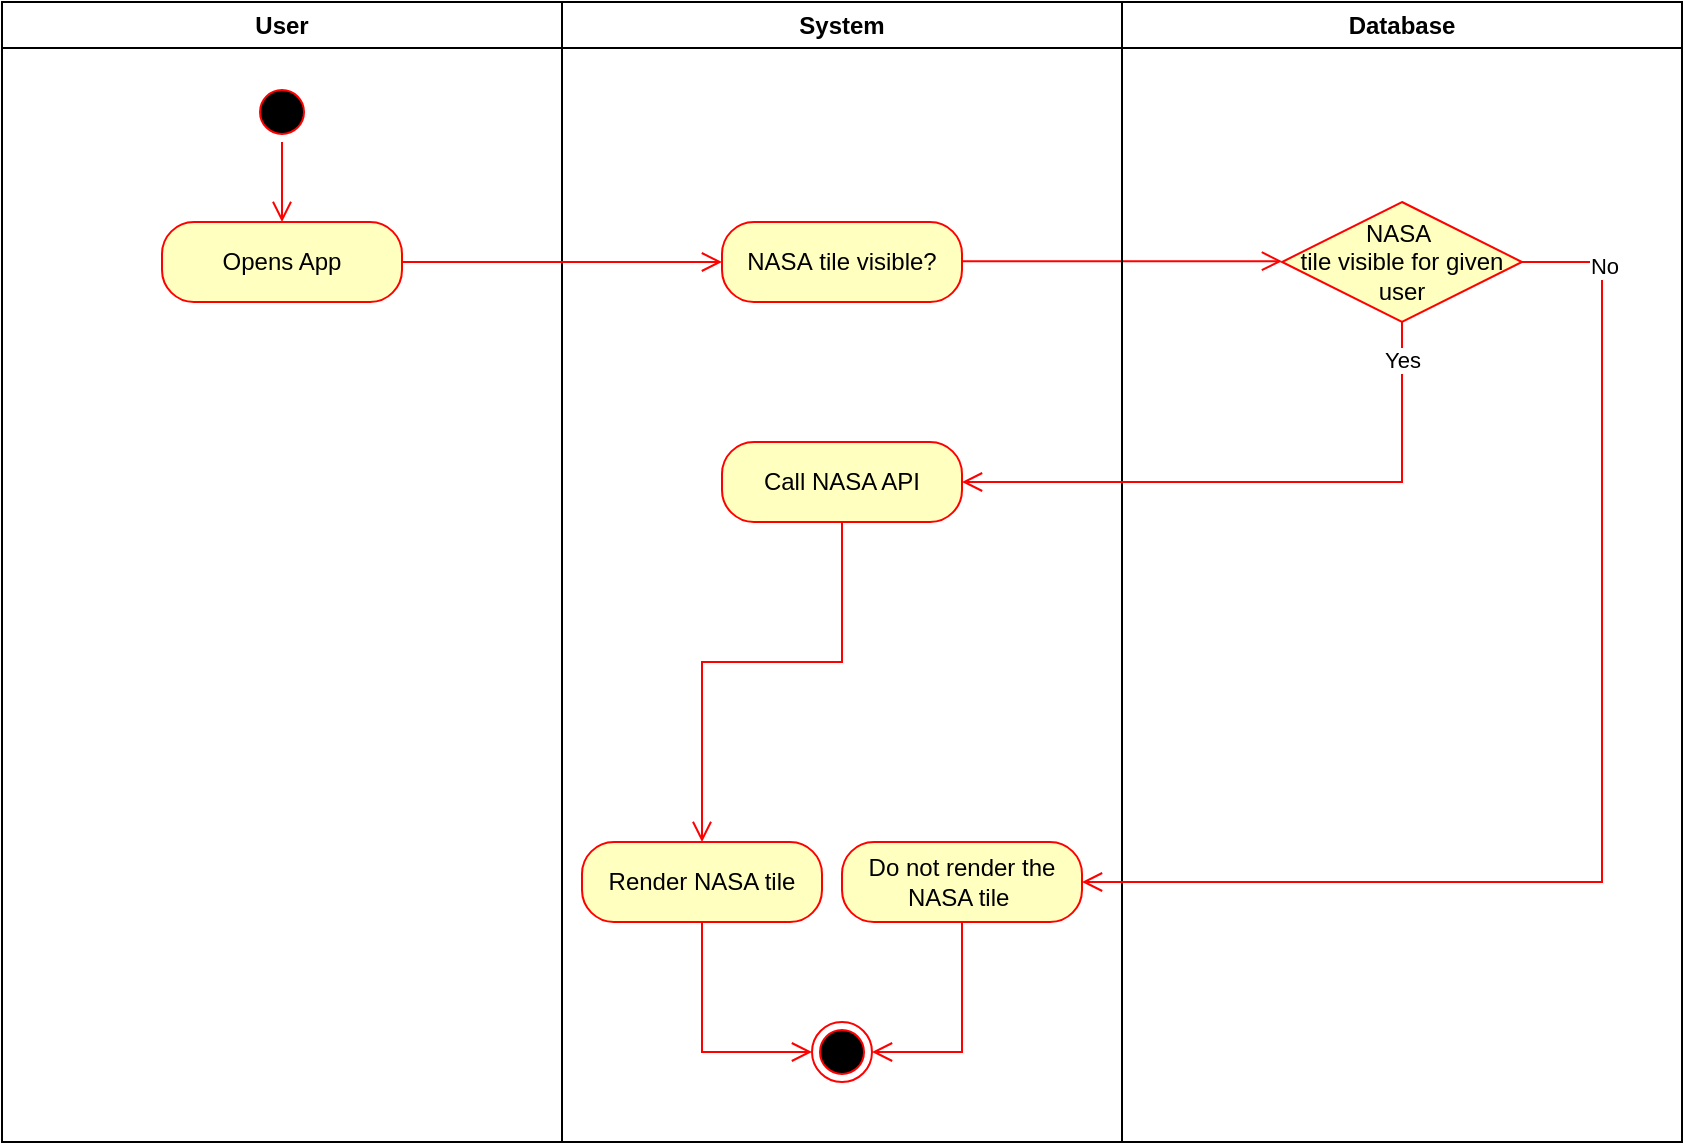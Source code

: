 <mxfile version="17.4.3" type="device"><diagram name="Page-1" id="e7e014a7-5840-1c2e-5031-d8a46d1fe8dd"><mxGraphModel dx="1185" dy="596" grid="1" gridSize="10" guides="1" tooltips="1" connect="1" arrows="1" fold="1" page="1" pageScale="1" pageWidth="1169" pageHeight="826" background="none" math="0" shadow="0"><root><mxCell id="0"/><mxCell id="1" parent="0"/><mxCell id="2" value="User" style="swimlane;whiteSpace=wrap" parent="1" vertex="1"><mxGeometry x="130" y="60" width="280" height="570" as="geometry"/></mxCell><mxCell id="5" value="" style="ellipse;shape=startState;fillColor=#000000;strokeColor=#ff0000;" parent="2" vertex="1"><mxGeometry x="125" y="40" width="30" height="30" as="geometry"/></mxCell><mxCell id="6" value="" style="edgeStyle=elbowEdgeStyle;elbow=horizontal;verticalAlign=bottom;endArrow=open;endSize=8;strokeColor=#FF0000;endFill=1;rounded=0" parent="2" source="5" edge="1"><mxGeometry x="125" y="40" as="geometry"><mxPoint x="140" y="110" as="targetPoint"/></mxGeometry></mxCell><mxCell id="n0E9Aj1LoHDp1H9aJmga-41" value="Opens App" style="rounded=1;whiteSpace=wrap;html=1;arcSize=40;fontColor=#000000;fillColor=#ffffc0;strokeColor=#ff0000;" vertex="1" parent="2"><mxGeometry x="80" y="110" width="120" height="40" as="geometry"/></mxCell><mxCell id="3" value="System" style="swimlane;whiteSpace=wrap" parent="1" vertex="1"><mxGeometry x="410" y="60" width="280" height="570" as="geometry"/></mxCell><mxCell id="38" value="" style="ellipse;shape=endState;fillColor=#000000;strokeColor=#ff0000" parent="3" vertex="1"><mxGeometry x="125" y="510" width="30" height="30" as="geometry"/></mxCell><mxCell id="n0E9Aj1LoHDp1H9aJmga-43" value="NASA&amp;nbsp;tile visible?" style="rounded=1;whiteSpace=wrap;html=1;arcSize=40;fontColor=#000000;fillColor=#ffffc0;strokeColor=#ff0000;" vertex="1" parent="3"><mxGeometry x="80" y="110" width="120" height="40" as="geometry"/></mxCell><mxCell id="n0E9Aj1LoHDp1H9aJmga-51" value="" style="edgeStyle=orthogonalEdgeStyle;html=1;align=left;verticalAlign=top;endArrow=open;endSize=8;strokeColor=#ff0000;rounded=0;exitX=1;exitY=0.5;exitDx=0;exitDy=0;entryX=0;entryY=0.5;entryDx=0;entryDy=0;" edge="1" parent="3"><mxGeometry x="-0.75" y="-20" relative="1" as="geometry"><mxPoint x="360" y="129.58" as="targetPoint"/><mxPoint x="200" y="129.58" as="sourcePoint"/><Array as="points"><mxPoint x="350" y="129.58"/><mxPoint x="350" y="129.58"/></Array><mxPoint as="offset"/></mxGeometry></mxCell><mxCell id="n0E9Aj1LoHDp1H9aJmga-55" value="Call NASA API" style="rounded=1;whiteSpace=wrap;html=1;arcSize=40;fontColor=#000000;fillColor=#ffffc0;strokeColor=#ff0000;" vertex="1" parent="3"><mxGeometry x="80" y="220" width="120" height="40" as="geometry"/></mxCell><mxCell id="n0E9Aj1LoHDp1H9aJmga-57" value="Do not render the NASA tile&amp;nbsp;&lt;span style=&quot;color: rgba(0 , 0 , 0 , 0) ; font-family: monospace ; font-size: 0px&quot;&gt;%3CmxGraphModel%3E%3Croot%3E%3CmxCell%20id%3D%220%22%2F%3E%3CmxCell%20id%3D%221%22%20parent%3D%220%22%2F%3E%3CmxCell%20id%3D%222%22%20value%3D%22Call%20NASA%20API%22%20style%3D%22rounded%3D1%3BwhiteSpace%3Dwrap%3Bhtml%3D1%3BarcSize%3D40%3BfontColor%3D%23000000%3BfillColor%3D%23ffffc0%3BstrokeColor%3D%23ff0000%3B%22%20vertex%3D%221%22%20parent%3D%221%22%3E%3CmxGeometry%20x%3D%22490%22%20y%3D%22280%22%20width%3D%22120%22%20height%3D%2240%22%20as%3D%22geometry%22%2F%3E%3C%2FmxCell%3E%3C%2Froot%3E%3C%2FmxGraphModel%3E t&lt;/span&gt;" style="rounded=1;whiteSpace=wrap;html=1;arcSize=40;fontColor=#000000;fillColor=#ffffc0;strokeColor=#ff0000;" vertex="1" parent="3"><mxGeometry x="140" y="420" width="120" height="40" as="geometry"/></mxCell><mxCell id="n0E9Aj1LoHDp1H9aJmga-58" value="" style="edgeStyle=orthogonalEdgeStyle;html=1;align=left;verticalAlign=top;endArrow=open;endSize=8;strokeColor=#ff0000;rounded=0;exitX=0.5;exitY=1;exitDx=0;exitDy=0;entryX=1;entryY=0.5;entryDx=0;entryDy=0;" edge="1" parent="3" source="n0E9Aj1LoHDp1H9aJmga-57" target="38"><mxGeometry x="-0.75" y="-20" relative="1" as="geometry"><mxPoint x="360" y="490" as="targetPoint"/><mxPoint x="200" y="490" as="sourcePoint"/><Array as="points"><mxPoint x="200" y="525"/></Array><mxPoint as="offset"/></mxGeometry></mxCell><mxCell id="n0E9Aj1LoHDp1H9aJmga-59" value="Render NASA tile" style="rounded=1;whiteSpace=wrap;html=1;arcSize=40;fontColor=#000000;fillColor=#ffffc0;strokeColor=#ff0000;" vertex="1" parent="3"><mxGeometry x="10" y="420" width="120" height="40" as="geometry"/></mxCell><mxCell id="n0E9Aj1LoHDp1H9aJmga-60" value="" style="edgeStyle=orthogonalEdgeStyle;html=1;align=left;verticalAlign=top;endArrow=open;endSize=8;strokeColor=#ff0000;rounded=0;exitX=0.5;exitY=1;exitDx=0;exitDy=0;entryX=0.5;entryY=0;entryDx=0;entryDy=0;" edge="1" parent="3" source="n0E9Aj1LoHDp1H9aJmga-55" target="n0E9Aj1LoHDp1H9aJmga-59"><mxGeometry x="-0.75" y="-20" relative="1" as="geometry"><mxPoint x="200" y="330" as="targetPoint"/><mxPoint x="40" y="330" as="sourcePoint"/><Array as="points"><mxPoint x="140" y="330"/><mxPoint x="70" y="330"/></Array><mxPoint as="offset"/></mxGeometry></mxCell><mxCell id="n0E9Aj1LoHDp1H9aJmga-61" value="" style="edgeStyle=orthogonalEdgeStyle;html=1;align=left;verticalAlign=top;endArrow=open;endSize=8;strokeColor=#ff0000;rounded=0;exitX=0.5;exitY=1;exitDx=0;exitDy=0;entryX=0;entryY=0.5;entryDx=0;entryDy=0;" edge="1" parent="3" source="n0E9Aj1LoHDp1H9aJmga-59" target="38"><mxGeometry x="-0.75" y="-20" relative="1" as="geometry"><mxPoint x="80" y="490" as="targetPoint"/><mxPoint x="-80" y="490" as="sourcePoint"/><Array as="points"><mxPoint x="70" y="525"/></Array><mxPoint as="offset"/></mxGeometry></mxCell><mxCell id="4" value="Database" style="swimlane;whiteSpace=wrap;startSize=23;" parent="1" vertex="1"><mxGeometry x="690" y="60" width="280" height="570" as="geometry"/></mxCell><mxCell id="n0E9Aj1LoHDp1H9aJmga-47" value="NASA&amp;nbsp;&lt;br&gt;tile visible for given user" style="rhombus;whiteSpace=wrap;html=1;fillColor=#ffffc0;strokeColor=#ff0000;" vertex="1" parent="4"><mxGeometry x="80" y="100" width="120" height="60" as="geometry"/></mxCell><mxCell id="n0E9Aj1LoHDp1H9aJmga-48" value="" style="edgeStyle=orthogonalEdgeStyle;html=1;align=left;verticalAlign=top;endArrow=open;endSize=8;strokeColor=#ff0000;rounded=0;exitX=1;exitY=0.5;exitDx=0;exitDy=0;entryX=0;entryY=0.5;entryDx=0;entryDy=0;" edge="1" parent="1" source="n0E9Aj1LoHDp1H9aJmga-41" target="n0E9Aj1LoHDp1H9aJmga-43"><mxGeometry x="-0.75" y="-20" relative="1" as="geometry"><mxPoint x="770" y="360" as="targetPoint"/><mxPoint x="810" y="240" as="sourcePoint"/><Array as="points"><mxPoint x="480" y="190"/><mxPoint x="480" y="190"/></Array><mxPoint as="offset"/></mxGeometry></mxCell><mxCell id="n0E9Aj1LoHDp1H9aJmga-52" value="" style="edgeStyle=orthogonalEdgeStyle;html=1;align=left;verticalAlign=top;endArrow=open;endSize=8;strokeColor=#ff0000;rounded=0;exitX=1;exitY=0.5;exitDx=0;exitDy=0;entryX=1;entryY=0.5;entryDx=0;entryDy=0;" edge="1" parent="1" target="n0E9Aj1LoHDp1H9aJmga-57"><mxGeometry x="-0.75" y="-20" relative="1" as="geometry"><mxPoint x="1050" y="190.0" as="targetPoint"/><mxPoint x="890" y="190.0" as="sourcePoint"/><Array as="points"><mxPoint x="930" y="190"/><mxPoint x="930" y="500"/></Array><mxPoint as="offset"/></mxGeometry></mxCell><mxCell id="n0E9Aj1LoHDp1H9aJmga-53" value="No" style="edgeLabel;html=1;align=center;verticalAlign=middle;resizable=0;points=[];" vertex="1" connectable="0" parent="n0E9Aj1LoHDp1H9aJmga-52"><mxGeometry x="-0.864" y="1" relative="1" as="geometry"><mxPoint as="offset"/></mxGeometry></mxCell><mxCell id="n0E9Aj1LoHDp1H9aJmga-54" value="" style="edgeStyle=orthogonalEdgeStyle;html=1;align=left;verticalAlign=top;endArrow=open;endSize=8;strokeColor=#ff0000;rounded=0;exitX=0.5;exitY=1;exitDx=0;exitDy=0;entryX=1;entryY=0.5;entryDx=0;entryDy=0;" edge="1" parent="1" source="n0E9Aj1LoHDp1H9aJmga-47" target="n0E9Aj1LoHDp1H9aJmga-55"><mxGeometry x="-0.75" y="-20" relative="1" as="geometry"><mxPoint x="840" y="430" as="targetPoint"/><mxPoint x="760" y="290.0" as="sourcePoint"/><Array as="points"><mxPoint x="830" y="300"/></Array><mxPoint as="offset"/></mxGeometry></mxCell><mxCell id="n0E9Aj1LoHDp1H9aJmga-56" value="Yes" style="edgeLabel;html=1;align=center;verticalAlign=middle;resizable=0;points=[];" vertex="1" connectable="0" parent="n0E9Aj1LoHDp1H9aJmga-54"><mxGeometry x="-0.876" relative="1" as="geometry"><mxPoint as="offset"/></mxGeometry></mxCell></root></mxGraphModel></diagram></mxfile>
